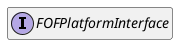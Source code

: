 @startuml
set namespaceSeparator \\
hide members
hide << alias >> circle

interface FOFPlatformInterface
@enduml
